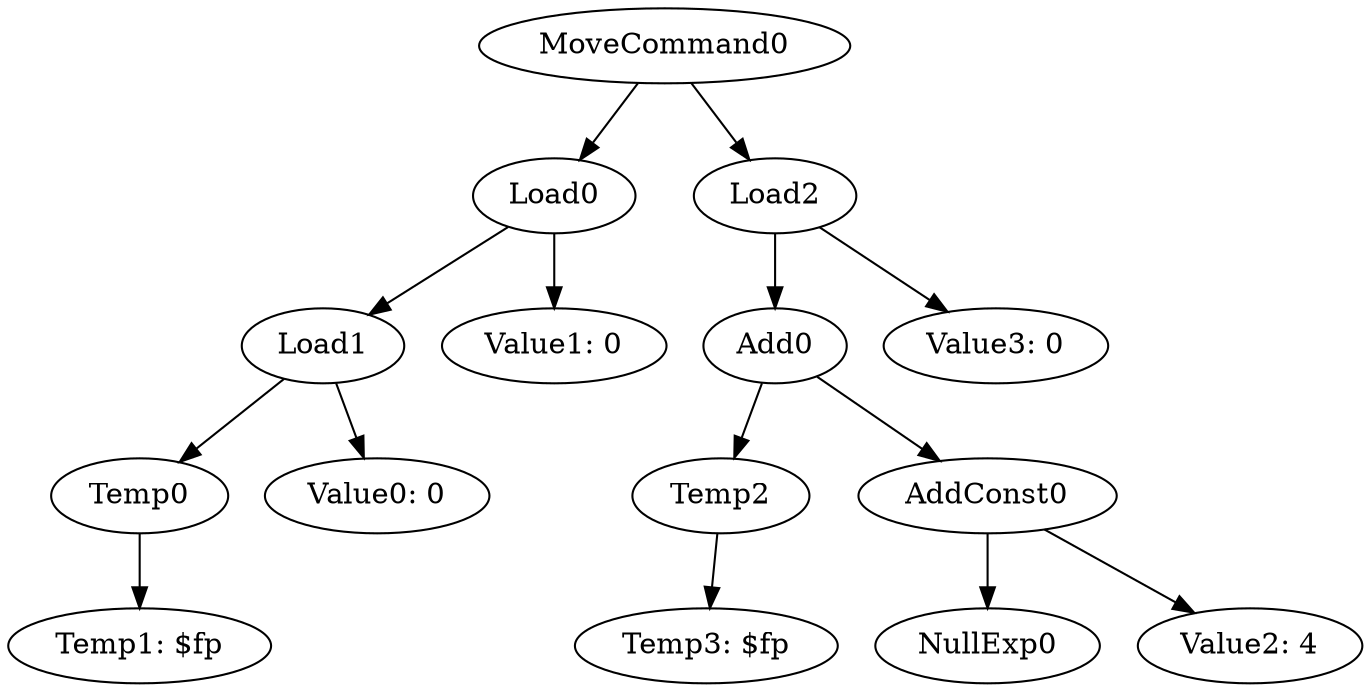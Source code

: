 digraph {
	ordering = out;
	AddConst0 -> NullExp0;
	AddConst0 -> "Value2: 4";
	Add0 -> Temp2;
	Add0 -> AddConst0;
	Temp2 -> "Temp3: $fp";
	Temp0 -> "Temp1: $fp";
	Load2 -> Add0;
	Load2 -> "Value3: 0";
	Load1 -> Temp0;
	Load1 -> "Value0: 0";
	Load0 -> Load1;
	Load0 -> "Value1: 0";
	MoveCommand0 -> Load0;
	MoveCommand0 -> Load2;
}

